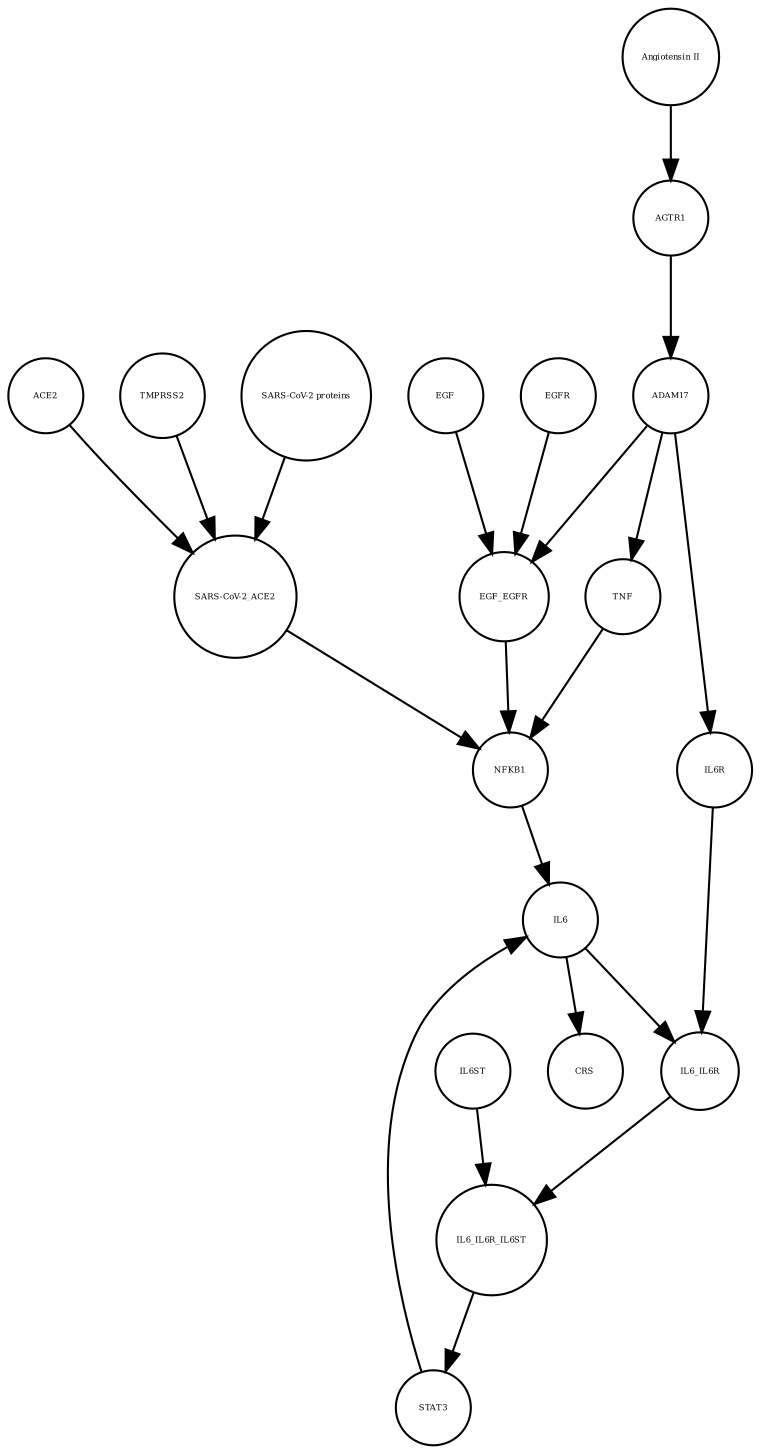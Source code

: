 strict digraph  {
IL6 [annotation="", bipartite=0, cls=macromolecule, fontsize=4, label=IL6, shape=circle];
CRS [annotation="", bipartite=0, cls=phenotype, fontsize=4, label=CRS, shape=circle];
IL6ST [annotation="", bipartite=0, cls=macromolecule, fontsize=4, label=IL6ST, shape=circle];
TNF [annotation="", bipartite=0, cls=macromolecule, fontsize=4, label=TNF, shape=circle];
EGF_EGFR [annotation="", bipartite=0, cls=complex, fontsize=4, label=EGF_EGFR, shape=circle];
"SARS-CoV-2 proteins" [annotation="", bipartite=0, cls=macromolecule, fontsize=4, label="SARS-CoV-2 proteins", shape=circle];
IL6_IL6R [annotation="", bipartite=0, cls=complex, fontsize=4, label=IL6_IL6R, shape=circle];
"SARS-CoV-2_ACE2" [annotation="", bipartite=0, cls=complex, fontsize=4, label="SARS-CoV-2_ACE2", shape=circle];
EGF [annotation="", bipartite=0, cls=macromolecule, fontsize=4, label=EGF, shape=circle];
IL6_IL6R_IL6ST [annotation="", bipartite=0, cls=complex, fontsize=4, label=IL6_IL6R_IL6ST, shape=circle];
ACE2 [annotation="", bipartite=0, cls=macromolecule, fontsize=4, label=ACE2, shape=circle];
EGFR [annotation="", bipartite=0, cls=macromolecule, fontsize=4, label=EGFR, shape=circle];
STAT3 [annotation="", bipartite=0, cls=macromolecule, fontsize=4, label=STAT3, shape=circle];
ADAM17 [annotation="", bipartite=0, cls=macromolecule, fontsize=4, label=ADAM17, shape=circle];
IL6R [annotation="", bipartite=0, cls=macromolecule, fontsize=4, label=IL6R, shape=circle];
AGTR1 [annotation="", bipartite=0, cls=macromolecule, fontsize=4, label=AGTR1, shape=circle];
TMPRSS2 [annotation="", bipartite=0, cls=macromolecule, fontsize=4, label=TMPRSS2, shape=circle];
"Angiotensin II" [annotation="", bipartite=0, cls="simple chemical", fontsize=4, label="Angiotensin II", shape=circle];
NFKB1 [annotation="", bipartite=0, cls=macromolecule, fontsize=4, label=NFKB1, shape=circle];
IL6 -> CRS  [annotation="", interaction_type=stimulation];
IL6 -> IL6_IL6R  [annotation="", interaction_type=production];
IL6ST -> IL6_IL6R_IL6ST  [annotation="", interaction_type=production];
TNF -> NFKB1  [annotation="", interaction_type=stimulation];
EGF_EGFR -> NFKB1  [annotation="", interaction_type=stimulation];
"SARS-CoV-2 proteins" -> "SARS-CoV-2_ACE2"  [annotation="", interaction_type=production];
IL6_IL6R -> IL6_IL6R_IL6ST  [annotation="", interaction_type=production];
"SARS-CoV-2_ACE2" -> NFKB1  [annotation="", interaction_type=stimulation];
EGF -> EGF_EGFR  [annotation="", interaction_type=production];
IL6_IL6R_IL6ST -> STAT3  [annotation="", interaction_type=catalysis];
ACE2 -> "SARS-CoV-2_ACE2"  [annotation="", interaction_type=production];
EGFR -> EGF_EGFR  [annotation="", interaction_type=production];
STAT3 -> IL6  [annotation="", interaction_type=stimulation];
ADAM17 -> TNF  [annotation="", interaction_type=catalysis];
ADAM17 -> IL6R  [annotation="", interaction_type=catalysis];
ADAM17 -> EGF_EGFR  [annotation="", interaction_type=stimulation];
IL6R -> IL6_IL6R  [annotation="", interaction_type=production];
AGTR1 -> ADAM17  [annotation="", interaction_type=catalysis];
TMPRSS2 -> "SARS-CoV-2_ACE2"  [annotation="", interaction_type=production];
"Angiotensin II" -> AGTR1  [annotation="", interaction_type=catalysis];
NFKB1 -> IL6  [annotation="", interaction_type=stimulation];
}

